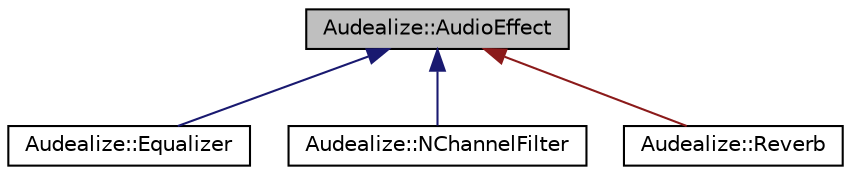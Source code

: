 digraph "Audealize::AudioEffect"
{
  edge [fontname="Helvetica",fontsize="10",labelfontname="Helvetica",labelfontsize="10"];
  node [fontname="Helvetica",fontsize="10",shape=record];
  Node1 [label="Audealize::AudioEffect",height=0.2,width=0.4,color="black", fillcolor="grey75", style="filled", fontcolor="black"];
  Node1 -> Node2 [dir="back",color="midnightblue",fontsize="10",style="solid",fontname="Helvetica"];
  Node2 [label="Audealize::Equalizer",height=0.2,width=0.4,color="black", fillcolor="white", style="filled",URL="$class_audealize_1_1_equalizer.html"];
  Node1 -> Node3 [dir="back",color="midnightblue",fontsize="10",style="solid",fontname="Helvetica"];
  Node3 [label="Audealize::NChannelFilter",height=0.2,width=0.4,color="black", fillcolor="white", style="filled",URL="$class_audealize_1_1_n_channel_filter.html"];
  Node1 -> Node4 [dir="back",color="firebrick4",fontsize="10",style="solid",fontname="Helvetica"];
  Node4 [label="Audealize::Reverb",height=0.2,width=0.4,color="black", fillcolor="white", style="filled",URL="$class_audealize_1_1_reverb.html"];
}
